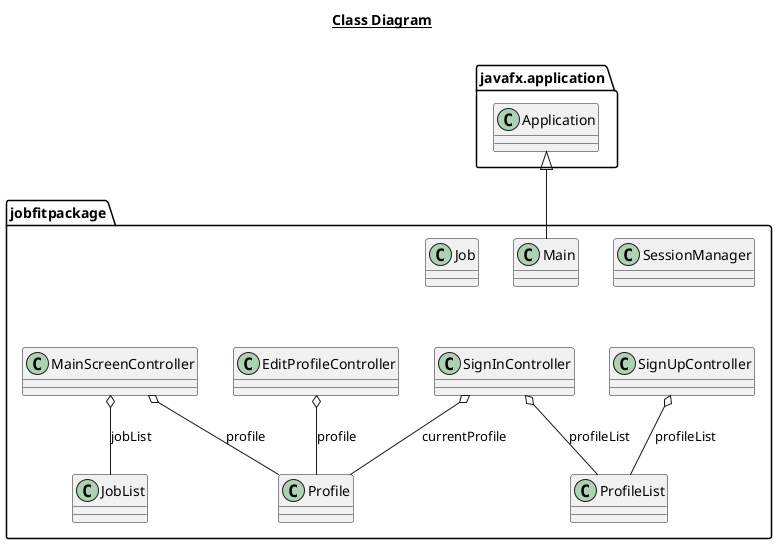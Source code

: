 @startuml

title __Class Diagram__\n

set namespaceseparator none

namespace javafx.application {
  class Application {}
}

namespace jobfitpackage {
  class JobList {}
  class MainScreenController {}
  class Profile {}
  class ProfileList {}
  class SignInController {}
  class EditProfileController {}
  class SignUpController {}
  class SessionManager {}
  class Job {}
  class Main {}
}

SignUpController -up[hidden]- Main
Main -l[hidden]- Job
Main -r[hidden]- SessionManager

EditProfileController o-- Profile : profile
Main -up-|> Application

MainScreenController o-- JobList : jobList
MainScreenController o-- Profile : profile
SignInController o-- Profile : currentProfile
SignInController o-- ProfileList : profileList
SignUpController o-- ProfileList : profileList

@enduml
